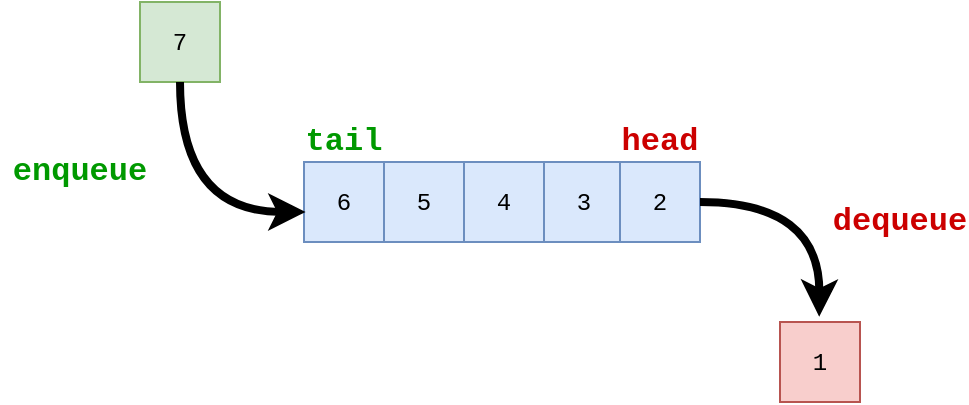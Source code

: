 <mxfile version="24.6.4" type="device">
  <diagram name="Página-1" id="vB7Ck9rFb8NeuwfZSuZz">
    <mxGraphModel dx="880" dy="532" grid="1" gridSize="10" guides="1" tooltips="1" connect="1" arrows="1" fold="1" page="1" pageScale="1" pageWidth="827" pageHeight="1169" math="0" shadow="0">
      <root>
        <mxCell id="0" />
        <mxCell id="1" parent="0" />
        <mxCell id="T_OrJV81Ym_WJfbkwl0Y-15" value="" style="group" vertex="1" connectable="0" parent="1">
          <mxGeometry x="140" y="120" width="470" height="200" as="geometry" />
        </mxCell>
        <mxCell id="T_OrJV81Ym_WJfbkwl0Y-1" value="&lt;font face=&quot;Courier New&quot;&gt;6&lt;/font&gt;" style="whiteSpace=wrap;html=1;aspect=fixed;fillColor=#dae8fc;strokeColor=#6c8ebf;" vertex="1" parent="T_OrJV81Ym_WJfbkwl0Y-15">
          <mxGeometry x="152" y="80" width="40" height="40" as="geometry" />
        </mxCell>
        <mxCell id="T_OrJV81Ym_WJfbkwl0Y-2" value="&lt;font face=&quot;Courier New&quot;&gt;5&lt;/font&gt;" style="whiteSpace=wrap;html=1;aspect=fixed;fillColor=#dae8fc;strokeColor=#6c8ebf;" vertex="1" parent="T_OrJV81Ym_WJfbkwl0Y-15">
          <mxGeometry x="192" y="80" width="40" height="40" as="geometry" />
        </mxCell>
        <mxCell id="T_OrJV81Ym_WJfbkwl0Y-3" value="&lt;font face=&quot;Courier New&quot;&gt;4&lt;/font&gt;" style="whiteSpace=wrap;html=1;aspect=fixed;fillColor=#dae8fc;strokeColor=#6c8ebf;" vertex="1" parent="T_OrJV81Ym_WJfbkwl0Y-15">
          <mxGeometry x="232" y="80" width="40" height="40" as="geometry" />
        </mxCell>
        <mxCell id="T_OrJV81Ym_WJfbkwl0Y-4" value="&lt;font face=&quot;Courier New&quot;&gt;3&lt;/font&gt;" style="whiteSpace=wrap;html=1;aspect=fixed;fillColor=#dae8fc;strokeColor=#6c8ebf;" vertex="1" parent="T_OrJV81Ym_WJfbkwl0Y-15">
          <mxGeometry x="272" y="80" width="40" height="40" as="geometry" />
        </mxCell>
        <mxCell id="T_OrJV81Ym_WJfbkwl0Y-5" value="&lt;font face=&quot;Courier New&quot;&gt;2&lt;/font&gt;" style="whiteSpace=wrap;html=1;aspect=fixed;fillColor=#dae8fc;strokeColor=#6c8ebf;" vertex="1" parent="T_OrJV81Ym_WJfbkwl0Y-15">
          <mxGeometry x="310" y="80" width="40" height="40" as="geometry" />
        </mxCell>
        <mxCell id="T_OrJV81Ym_WJfbkwl0Y-6" value="&lt;font color=&quot;#009900&quot; size=&quot;1&quot; face=&quot;Courier New&quot;&gt;&lt;b style=&quot;font-size: 16px;&quot;&gt;tail&lt;/b&gt;&lt;/font&gt;" style="text;html=1;align=center;verticalAlign=middle;whiteSpace=wrap;rounded=0;" vertex="1" parent="T_OrJV81Ym_WJfbkwl0Y-15">
          <mxGeometry x="152" y="60" width="40" height="20" as="geometry" />
        </mxCell>
        <mxCell id="T_OrJV81Ym_WJfbkwl0Y-7" value="&lt;font color=&quot;#cc0000&quot; size=&quot;1&quot; face=&quot;Courier New&quot;&gt;&lt;b style=&quot;font-size: 16px;&quot;&gt;head&lt;/b&gt;&lt;/font&gt;" style="text;html=1;align=center;verticalAlign=middle;whiteSpace=wrap;rounded=0;" vertex="1" parent="T_OrJV81Ym_WJfbkwl0Y-15">
          <mxGeometry x="310" y="60" width="40" height="20" as="geometry" />
        </mxCell>
        <mxCell id="T_OrJV81Ym_WJfbkwl0Y-8" value="&lt;font face=&quot;Courier New&quot;&gt;7&lt;/font&gt;" style="whiteSpace=wrap;html=1;aspect=fixed;fillColor=#d5e8d4;strokeColor=#82B366;" vertex="1" parent="T_OrJV81Ym_WJfbkwl0Y-15">
          <mxGeometry x="70" width="40" height="40" as="geometry" />
        </mxCell>
        <mxCell id="T_OrJV81Ym_WJfbkwl0Y-9" value="&lt;font face=&quot;Courier New&quot;&gt;1&lt;/font&gt;" style="whiteSpace=wrap;html=1;aspect=fixed;fillColor=#f8cecc;strokeColor=#B85450;" vertex="1" parent="T_OrJV81Ym_WJfbkwl0Y-15">
          <mxGeometry x="390" y="160" width="40" height="40" as="geometry" />
        </mxCell>
        <mxCell id="T_OrJV81Ym_WJfbkwl0Y-11" value="" style="endArrow=classic;html=1;rounded=0;exitX=0.5;exitY=1;exitDx=0;exitDy=0;entryX=0.02;entryY=0.625;entryDx=0;entryDy=0;entryPerimeter=0;curved=1;strokeColor=default;strokeWidth=4;" edge="1" parent="T_OrJV81Ym_WJfbkwl0Y-15" source="T_OrJV81Ym_WJfbkwl0Y-8" target="T_OrJV81Ym_WJfbkwl0Y-1">
          <mxGeometry width="50" height="50" relative="1" as="geometry">
            <mxPoint x="90" y="180" as="sourcePoint" />
            <mxPoint x="140" y="130" as="targetPoint" />
            <Array as="points">
              <mxPoint x="90" y="105" />
            </Array>
          </mxGeometry>
        </mxCell>
        <mxCell id="T_OrJV81Ym_WJfbkwl0Y-12" value="" style="endArrow=classic;html=1;rounded=0;exitX=1;exitY=0.5;exitDx=0;exitDy=0;entryX=0.49;entryY=-0.065;entryDx=0;entryDy=0;entryPerimeter=0;curved=1;strokeColor=#000000;strokeWidth=4;" edge="1" parent="T_OrJV81Ym_WJfbkwl0Y-15" source="T_OrJV81Ym_WJfbkwl0Y-5" target="T_OrJV81Ym_WJfbkwl0Y-9">
          <mxGeometry width="50" height="50" relative="1" as="geometry">
            <mxPoint x="430" y="170" as="sourcePoint" />
            <mxPoint x="480" y="120" as="targetPoint" />
            <Array as="points">
              <mxPoint x="410" y="100" />
            </Array>
          </mxGeometry>
        </mxCell>
        <mxCell id="T_OrJV81Ym_WJfbkwl0Y-13" value="&lt;b style=&quot;color: rgb(0, 153, 0); font-family: &amp;quot;Courier New&amp;quot;; font-size: 16px;&quot;&gt;enqueue&lt;/b&gt;" style="text;html=1;align=center;verticalAlign=middle;whiteSpace=wrap;rounded=0;" vertex="1" parent="T_OrJV81Ym_WJfbkwl0Y-15">
          <mxGeometry y="70" width="80" height="30" as="geometry" />
        </mxCell>
        <mxCell id="T_OrJV81Ym_WJfbkwl0Y-14" value="&lt;font color=&quot;#cc0000&quot; size=&quot;1&quot; face=&quot;Courier New&quot;&gt;&lt;b style=&quot;font-size: 16px;&quot;&gt;dequeue&lt;/b&gt;&lt;/font&gt;" style="text;html=1;align=center;verticalAlign=middle;whiteSpace=wrap;rounded=0;" vertex="1" parent="T_OrJV81Ym_WJfbkwl0Y-15">
          <mxGeometry x="430" y="100" width="40" height="20" as="geometry" />
        </mxCell>
      </root>
    </mxGraphModel>
  </diagram>
</mxfile>
